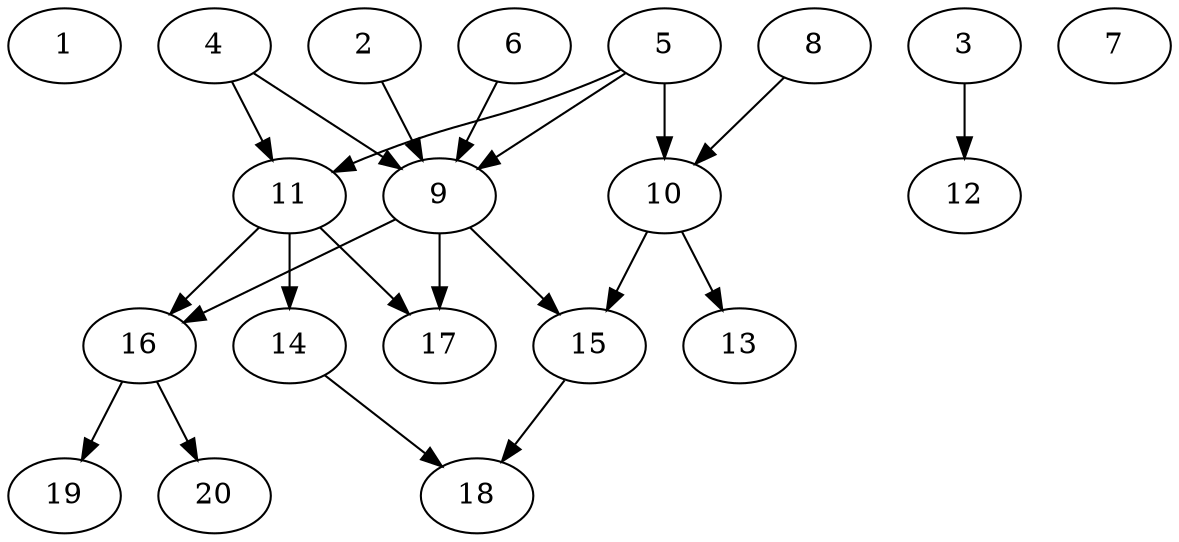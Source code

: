 // DAG automatically generated by daggen at Wed Jul 24 22:02:40 2019
// ./daggen --dot -n 20 --ccr 0.3 --fat 0.6 --regular 0.5 --density 0.5 --mindata 5242880 --maxdata 52428800 
digraph G {
  1 [size="95959040", alpha="0.20", expect_size="28787712"] 
  2 [size="78598827", alpha="0.14", expect_size="23579648"] 
  2 -> 9 [size ="23579648"]
  3 [size="105557333", alpha="0.17", expect_size="31667200"] 
  3 -> 12 [size ="31667200"]
  4 [size="75704320", alpha="0.15", expect_size="22711296"] 
  4 -> 9 [size ="22711296"]
  4 -> 11 [size ="22711296"]
  5 [size="107646293", alpha="0.09", expect_size="32293888"] 
  5 -> 9 [size ="32293888"]
  5 -> 10 [size ="32293888"]
  5 -> 11 [size ="32293888"]
  6 [size="82496853", alpha="0.17", expect_size="24749056"] 
  6 -> 9 [size ="24749056"]
  7 [size="23756800", alpha="0.19", expect_size="7127040"] 
  8 [size="63515307", alpha="0.05", expect_size="19054592"] 
  8 -> 10 [size ="19054592"]
  9 [size="35269973", alpha="0.16", expect_size="10580992"] 
  9 -> 15 [size ="10580992"]
  9 -> 16 [size ="10580992"]
  9 -> 17 [size ="10580992"]
  10 [size="168168107", alpha="0.03", expect_size="50450432"] 
  10 -> 13 [size ="50450432"]
  10 -> 15 [size ="50450432"]
  11 [size="64566613", alpha="0.10", expect_size="19369984"] 
  11 -> 14 [size ="19369984"]
  11 -> 16 [size ="19369984"]
  11 -> 17 [size ="19369984"]
  12 [size="60880213", alpha="0.13", expect_size="18264064"] 
  13 [size="173144747", alpha="0.06", expect_size="51943424"] 
  14 [size="148770133", alpha="0.09", expect_size="44631040"] 
  14 -> 18 [size ="44631040"]
  15 [size="111011840", alpha="0.19", expect_size="33303552"] 
  15 -> 18 [size ="33303552"]
  16 [size="21544960", alpha="0.02", expect_size="6463488"] 
  16 -> 19 [size ="6463488"]
  16 -> 20 [size ="6463488"]
  17 [size="152995840", alpha="0.09", expect_size="45898752"] 
  18 [size="145831253", alpha="0.15", expect_size="43749376"] 
  19 [size="29480960", alpha="0.18", expect_size="8844288"] 
  20 [size="158928213", alpha="0.05", expect_size="47678464"] 
}
